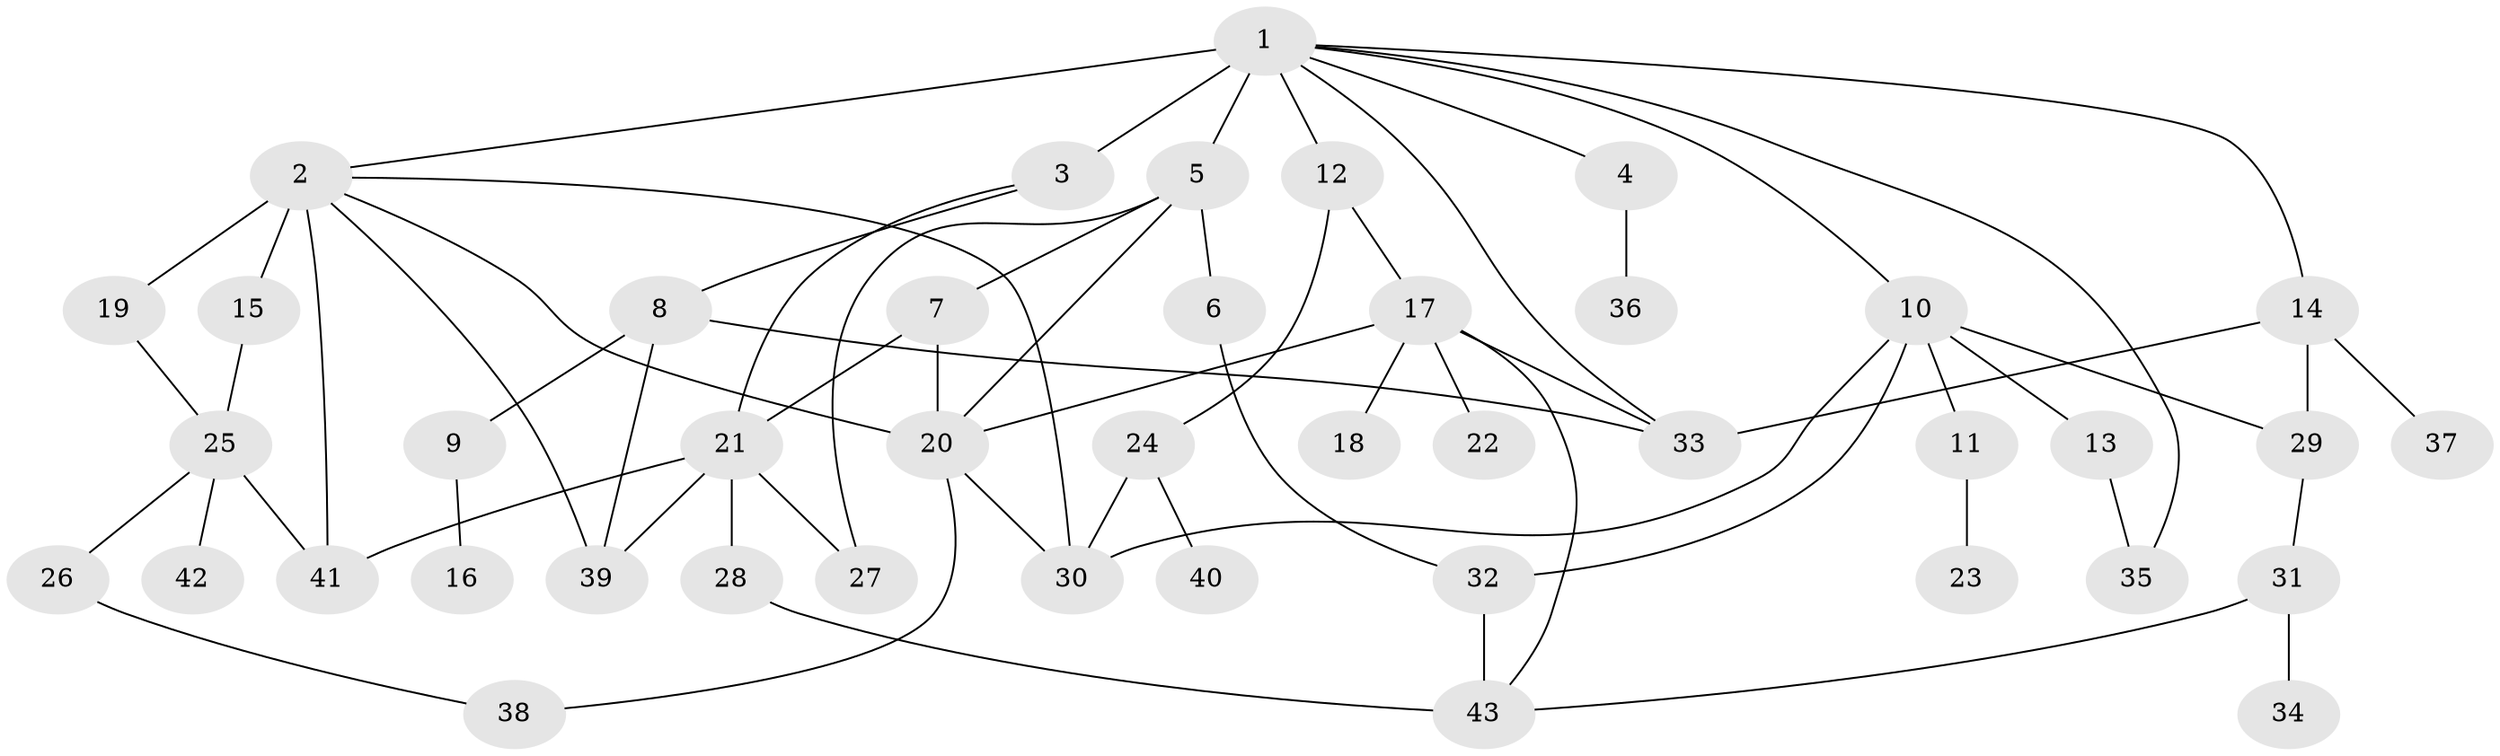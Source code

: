 // original degree distribution, {6: 0.028037383177570093, 3: 0.21495327102803738, 7: 0.028037383177570093, 4: 0.11214953271028037, 2: 0.27102803738317754, 1: 0.32710280373831774, 8: 0.009345794392523364, 5: 0.009345794392523364}
// Generated by graph-tools (version 1.1) at 2025/48/03/04/25 22:48:49]
// undirected, 43 vertices, 65 edges
graph export_dot {
  node [color=gray90,style=filled];
  1;
  2;
  3;
  4;
  5;
  6;
  7;
  8;
  9;
  10;
  11;
  12;
  13;
  14;
  15;
  16;
  17;
  18;
  19;
  20;
  21;
  22;
  23;
  24;
  25;
  26;
  27;
  28;
  29;
  30;
  31;
  32;
  33;
  34;
  35;
  36;
  37;
  38;
  39;
  40;
  41;
  42;
  43;
  1 -- 2 [weight=1.0];
  1 -- 3 [weight=4.0];
  1 -- 4 [weight=1.0];
  1 -- 5 [weight=1.0];
  1 -- 10 [weight=1.0];
  1 -- 12 [weight=1.0];
  1 -- 14 [weight=1.0];
  1 -- 33 [weight=1.0];
  1 -- 35 [weight=1.0];
  2 -- 15 [weight=4.0];
  2 -- 19 [weight=1.0];
  2 -- 20 [weight=1.0];
  2 -- 30 [weight=1.0];
  2 -- 39 [weight=1.0];
  2 -- 41 [weight=1.0];
  3 -- 8 [weight=1.0];
  3 -- 21 [weight=1.0];
  4 -- 36 [weight=1.0];
  5 -- 6 [weight=1.0];
  5 -- 7 [weight=1.0];
  5 -- 20 [weight=1.0];
  5 -- 27 [weight=1.0];
  6 -- 32 [weight=1.0];
  7 -- 20 [weight=1.0];
  7 -- 21 [weight=1.0];
  8 -- 9 [weight=1.0];
  8 -- 33 [weight=1.0];
  8 -- 39 [weight=1.0];
  9 -- 16 [weight=1.0];
  10 -- 11 [weight=1.0];
  10 -- 13 [weight=1.0];
  10 -- 29 [weight=1.0];
  10 -- 30 [weight=1.0];
  10 -- 32 [weight=1.0];
  11 -- 23 [weight=2.0];
  12 -- 17 [weight=1.0];
  12 -- 24 [weight=1.0];
  13 -- 35 [weight=1.0];
  14 -- 29 [weight=1.0];
  14 -- 33 [weight=1.0];
  14 -- 37 [weight=1.0];
  15 -- 25 [weight=2.0];
  17 -- 18 [weight=1.0];
  17 -- 20 [weight=2.0];
  17 -- 22 [weight=1.0];
  17 -- 33 [weight=1.0];
  17 -- 43 [weight=1.0];
  19 -- 25 [weight=1.0];
  20 -- 30 [weight=1.0];
  20 -- 38 [weight=1.0];
  21 -- 27 [weight=1.0];
  21 -- 28 [weight=2.0];
  21 -- 39 [weight=1.0];
  21 -- 41 [weight=1.0];
  24 -- 30 [weight=2.0];
  24 -- 40 [weight=2.0];
  25 -- 26 [weight=1.0];
  25 -- 41 [weight=1.0];
  25 -- 42 [weight=1.0];
  26 -- 38 [weight=1.0];
  28 -- 43 [weight=1.0];
  29 -- 31 [weight=1.0];
  31 -- 34 [weight=1.0];
  31 -- 43 [weight=1.0];
  32 -- 43 [weight=2.0];
}
